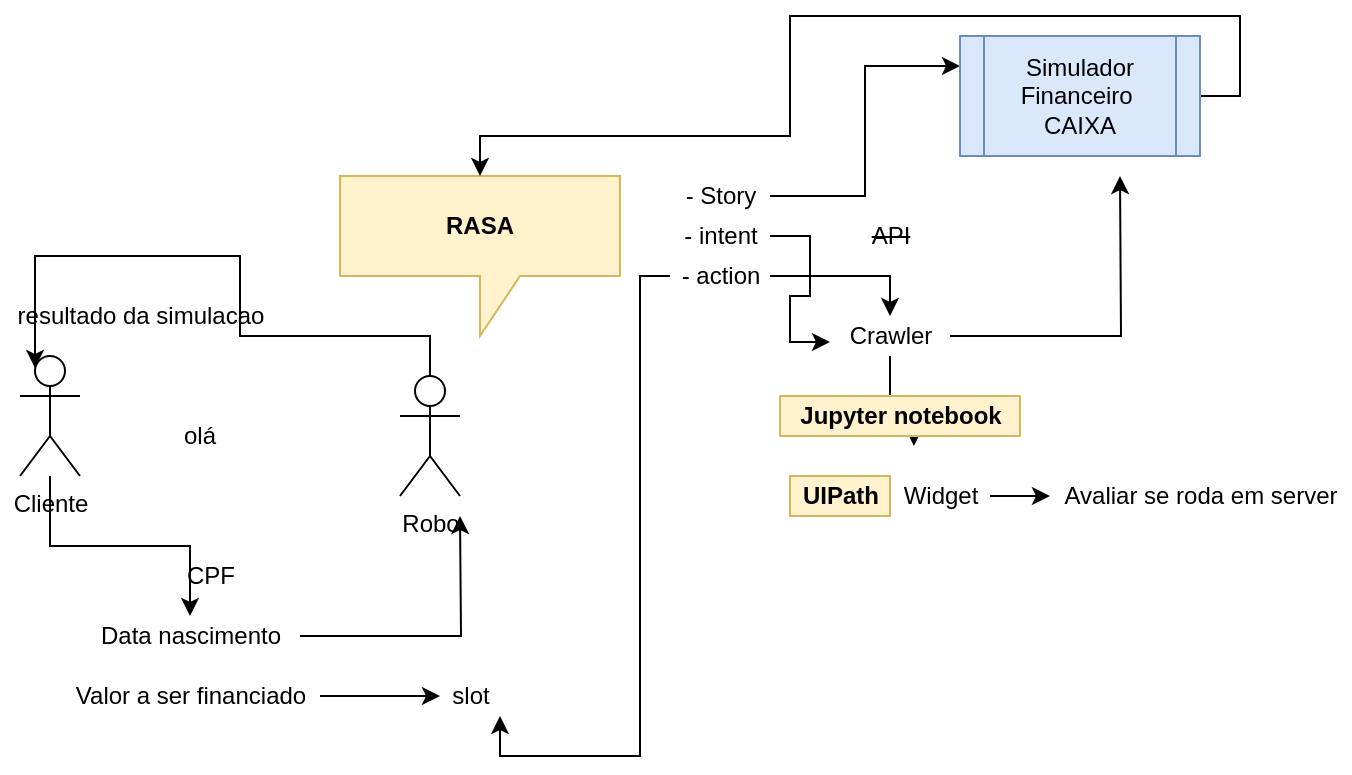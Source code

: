 <mxfile version="14.7.9" type="device"><diagram id="sWTwPaGV0OXl866H-8UH" name="Page-1"><mxGraphModel dx="1186" dy="709" grid="1" gridSize="10" guides="1" tooltips="1" connect="1" arrows="1" fold="1" page="1" pageScale="1" pageWidth="850" pageHeight="1100" math="0" shadow="0"><root><mxCell id="0"/><mxCell id="1" parent="0"/><mxCell id="sbRFS-_NI8-erAKniUHC-1" value="&lt;b&gt;RASA&lt;/b&gt;" style="shape=callout;whiteSpace=wrap;html=1;perimeter=calloutPerimeter;fillColor=#fff2cc;strokeColor=#d6b656;" vertex="1" parent="1"><mxGeometry x="310" y="120" width="140" height="80" as="geometry"/></mxCell><mxCell id="sbRFS-_NI8-erAKniUHC-21" style="edgeStyle=orthogonalEdgeStyle;rounded=0;orthogonalLoop=1;jettySize=auto;html=1;" edge="1" parent="1" source="sbRFS-_NI8-erAKniUHC-2" target="sbRFS-_NI8-erAKniUHC-19"><mxGeometry relative="1" as="geometry"/></mxCell><mxCell id="sbRFS-_NI8-erAKniUHC-2" value="Cliente" style="shape=umlActor;verticalLabelPosition=bottom;verticalAlign=top;html=1;outlineConnect=0;" vertex="1" parent="1"><mxGeometry x="150" y="210" width="30" height="60" as="geometry"/></mxCell><mxCell id="sbRFS-_NI8-erAKniUHC-38" style="edgeStyle=orthogonalEdgeStyle;rounded=0;orthogonalLoop=1;jettySize=auto;html=1;entryX=0.25;entryY=0.1;entryDx=0;entryDy=0;entryPerimeter=0;" edge="1" parent="1" source="sbRFS-_NI8-erAKniUHC-3" target="sbRFS-_NI8-erAKniUHC-2"><mxGeometry relative="1" as="geometry"><Array as="points"><mxPoint x="355" y="200"/><mxPoint x="260" y="200"/><mxPoint x="260" y="160"/><mxPoint x="158" y="160"/></Array></mxGeometry></mxCell><mxCell id="sbRFS-_NI8-erAKniUHC-3" value="Robo" style="shape=umlActor;verticalLabelPosition=bottom;verticalAlign=top;html=1;outlineConnect=0;" vertex="1" parent="1"><mxGeometry x="340" y="220" width="30" height="60" as="geometry"/></mxCell><mxCell id="sbRFS-_NI8-erAKniUHC-7" value="olá" style="text;html=1;strokeColor=none;fillColor=none;align=center;verticalAlign=middle;whiteSpace=wrap;rounded=0;" vertex="1" parent="1"><mxGeometry x="220" y="240" width="40" height="20" as="geometry"/></mxCell><mxCell id="sbRFS-_NI8-erAKniUHC-17" style="edgeStyle=orthogonalEdgeStyle;rounded=0;orthogonalLoop=1;jettySize=auto;html=1;entryX=0;entryY=0.25;entryDx=0;entryDy=0;" edge="1" parent="1" source="sbRFS-_NI8-erAKniUHC-9" target="sbRFS-_NI8-erAKniUHC-16"><mxGeometry relative="1" as="geometry"/></mxCell><mxCell id="sbRFS-_NI8-erAKniUHC-9" value="- Story" style="text;html=1;align=center;verticalAlign=middle;resizable=0;points=[];autosize=1;strokeColor=none;" vertex="1" parent="1"><mxGeometry x="475" y="120" width="50" height="20" as="geometry"/></mxCell><mxCell id="sbRFS-_NI8-erAKniUHC-25" style="edgeStyle=orthogonalEdgeStyle;rounded=0;orthogonalLoop=1;jettySize=auto;html=1;entryX=0;entryY=0.65;entryDx=0;entryDy=0;entryPerimeter=0;" edge="1" parent="1" source="sbRFS-_NI8-erAKniUHC-10" target="sbRFS-_NI8-erAKniUHC-24"><mxGeometry relative="1" as="geometry"/></mxCell><mxCell id="sbRFS-_NI8-erAKniUHC-10" value="- intent&lt;br&gt;" style="text;html=1;align=center;verticalAlign=middle;resizable=0;points=[];autosize=1;strokeColor=none;" vertex="1" parent="1"><mxGeometry x="475" y="140" width="50" height="20" as="geometry"/></mxCell><mxCell id="sbRFS-_NI8-erAKniUHC-35" style="edgeStyle=orthogonalEdgeStyle;rounded=0;orthogonalLoop=1;jettySize=auto;html=1;entryX=1;entryY=1;entryDx=0;entryDy=0;entryPerimeter=0;" edge="1" parent="1" source="sbRFS-_NI8-erAKniUHC-11" target="sbRFS-_NI8-erAKniUHC-33"><mxGeometry relative="1" as="geometry"><Array as="points"><mxPoint x="460" y="170"/><mxPoint x="460" y="410"/><mxPoint x="390" y="410"/></Array></mxGeometry></mxCell><mxCell id="sbRFS-_NI8-erAKniUHC-36" style="edgeStyle=orthogonalEdgeStyle;rounded=0;orthogonalLoop=1;jettySize=auto;html=1;" edge="1" parent="1" source="sbRFS-_NI8-erAKniUHC-11" target="sbRFS-_NI8-erAKniUHC-24"><mxGeometry relative="1" as="geometry"/></mxCell><mxCell id="sbRFS-_NI8-erAKniUHC-11" value="- action&lt;br&gt;" style="text;html=1;align=center;verticalAlign=middle;resizable=0;points=[];autosize=1;strokeColor=none;" vertex="1" parent="1"><mxGeometry x="475" y="160" width="50" height="20" as="geometry"/></mxCell><mxCell id="sbRFS-_NI8-erAKniUHC-37" style="edgeStyle=orthogonalEdgeStyle;rounded=0;orthogonalLoop=1;jettySize=auto;html=1;exitX=1;exitY=0.5;exitDx=0;exitDy=0;" edge="1" parent="1" source="sbRFS-_NI8-erAKniUHC-16" target="sbRFS-_NI8-erAKniUHC-1"><mxGeometry relative="1" as="geometry"><Array as="points"><mxPoint x="760" y="80"/><mxPoint x="760" y="40"/><mxPoint x="535" y="40"/><mxPoint x="535" y="100"/><mxPoint x="380" y="100"/></Array></mxGeometry></mxCell><mxCell id="sbRFS-_NI8-erAKniUHC-16" value="Simulador Financeiro&amp;nbsp;&lt;br&gt;CAIXA&lt;br&gt;" style="shape=process;whiteSpace=wrap;html=1;backgroundOutline=1;fillColor=#dae8fc;strokeColor=#6c8ebf;" vertex="1" parent="1"><mxGeometry x="620" y="50" width="120" height="60" as="geometry"/></mxCell><mxCell id="sbRFS-_NI8-erAKniUHC-18" value="CPF" style="text;html=1;align=center;verticalAlign=middle;resizable=0;points=[];autosize=1;strokeColor=none;" vertex="1" parent="1"><mxGeometry x="225" y="310" width="40" height="20" as="geometry"/></mxCell><mxCell id="sbRFS-_NI8-erAKniUHC-22" style="edgeStyle=orthogonalEdgeStyle;rounded=0;orthogonalLoop=1;jettySize=auto;html=1;" edge="1" parent="1" source="sbRFS-_NI8-erAKniUHC-19"><mxGeometry relative="1" as="geometry"><mxPoint x="370" y="290" as="targetPoint"/></mxGeometry></mxCell><mxCell id="sbRFS-_NI8-erAKniUHC-19" value="Data nascimento" style="text;html=1;align=center;verticalAlign=middle;resizable=0;points=[];autosize=1;strokeColor=none;" vertex="1" parent="1"><mxGeometry x="180" y="340" width="110" height="20" as="geometry"/></mxCell><mxCell id="sbRFS-_NI8-erAKniUHC-34" style="edgeStyle=orthogonalEdgeStyle;rounded=0;orthogonalLoop=1;jettySize=auto;html=1;" edge="1" parent="1" source="sbRFS-_NI8-erAKniUHC-20" target="sbRFS-_NI8-erAKniUHC-33"><mxGeometry relative="1" as="geometry"/></mxCell><mxCell id="sbRFS-_NI8-erAKniUHC-20" value="Valor a ser financiado&lt;br&gt;" style="text;html=1;align=center;verticalAlign=middle;resizable=0;points=[];autosize=1;strokeColor=none;" vertex="1" parent="1"><mxGeometry x="170" y="370" width="130" height="20" as="geometry"/></mxCell><mxCell id="sbRFS-_NI8-erAKniUHC-23" value="&lt;strike&gt;API&lt;/strike&gt;" style="text;html=1;align=center;verticalAlign=middle;resizable=0;points=[];autosize=1;strokeColor=none;" vertex="1" parent="1"><mxGeometry x="570" y="140" width="30" height="20" as="geometry"/></mxCell><mxCell id="sbRFS-_NI8-erAKniUHC-26" style="edgeStyle=orthogonalEdgeStyle;rounded=0;orthogonalLoop=1;jettySize=auto;html=1;" edge="1" parent="1" source="sbRFS-_NI8-erAKniUHC-24"><mxGeometry relative="1" as="geometry"><mxPoint x="700" y="120" as="targetPoint"/></mxGeometry></mxCell><mxCell id="sbRFS-_NI8-erAKniUHC-30" style="edgeStyle=orthogonalEdgeStyle;rounded=0;orthogonalLoop=1;jettySize=auto;html=1;entryX=0.558;entryY=1.25;entryDx=0;entryDy=0;entryPerimeter=0;" edge="1" parent="1" source="sbRFS-_NI8-erAKniUHC-24" target="sbRFS-_NI8-erAKniUHC-27"><mxGeometry relative="1" as="geometry"/></mxCell><mxCell id="sbRFS-_NI8-erAKniUHC-24" value="Crawler" style="text;html=1;align=center;verticalAlign=middle;resizable=0;points=[];autosize=1;strokeColor=none;" vertex="1" parent="1"><mxGeometry x="555" y="190" width="60" height="20" as="geometry"/></mxCell><mxCell id="sbRFS-_NI8-erAKniUHC-27" value="&lt;b&gt;Jupyter notebook&lt;/b&gt;" style="text;html=1;align=center;verticalAlign=middle;resizable=0;points=[];autosize=1;strokeColor=#d6b656;fillColor=#fff2cc;" vertex="1" parent="1"><mxGeometry x="530" y="230" width="120" height="20" as="geometry"/></mxCell><mxCell id="sbRFS-_NI8-erAKniUHC-28" value="&lt;b&gt;UIPath&lt;/b&gt;" style="text;html=1;align=center;verticalAlign=middle;resizable=0;points=[];autosize=1;strokeColor=#d6b656;fillColor=#fff2cc;" vertex="1" parent="1"><mxGeometry x="535" y="270" width="50" height="20" as="geometry"/></mxCell><mxCell id="sbRFS-_NI8-erAKniUHC-32" value="" style="edgeStyle=orthogonalEdgeStyle;rounded=0;orthogonalLoop=1;jettySize=auto;html=1;" edge="1" parent="1" source="sbRFS-_NI8-erAKniUHC-29" target="sbRFS-_NI8-erAKniUHC-31"><mxGeometry relative="1" as="geometry"/></mxCell><mxCell id="sbRFS-_NI8-erAKniUHC-29" value="Widget&lt;br&gt;" style="text;html=1;align=center;verticalAlign=middle;resizable=0;points=[];autosize=1;strokeColor=none;" vertex="1" parent="1"><mxGeometry x="585" y="270" width="50" height="20" as="geometry"/></mxCell><mxCell id="sbRFS-_NI8-erAKniUHC-31" value="Avaliar se roda em server&lt;br&gt;" style="text;html=1;align=center;verticalAlign=middle;resizable=0;points=[];autosize=1;strokeColor=none;" vertex="1" parent="1"><mxGeometry x="665" y="270" width="150" height="20" as="geometry"/></mxCell><mxCell id="sbRFS-_NI8-erAKniUHC-33" value="slot" style="text;html=1;align=center;verticalAlign=middle;resizable=0;points=[];autosize=1;strokeColor=none;" vertex="1" parent="1"><mxGeometry x="360" y="370" width="30" height="20" as="geometry"/></mxCell><mxCell id="sbRFS-_NI8-erAKniUHC-40" value="resultado da simulacao&lt;br&gt;" style="text;html=1;align=center;verticalAlign=middle;resizable=0;points=[];autosize=1;strokeColor=none;" vertex="1" parent="1"><mxGeometry x="140" y="180" width="140" height="20" as="geometry"/></mxCell></root></mxGraphModel></diagram></mxfile>